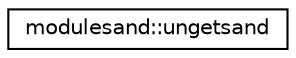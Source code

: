 digraph "Graphical Class Hierarchy"
{
 // LATEX_PDF_SIZE
  edge [fontname="Helvetica",fontsize="10",labelfontname="Helvetica",labelfontsize="10"];
  node [fontname="Helvetica",fontsize="10",shape=record];
  rankdir="LR";
  Node0 [label="modulesand::ungetsand",height=0.2,width=0.4,color="black", fillcolor="white", style="filled",URL="$interfacemodulesand_1_1ungetsand.html",tooltip=" "];
}
